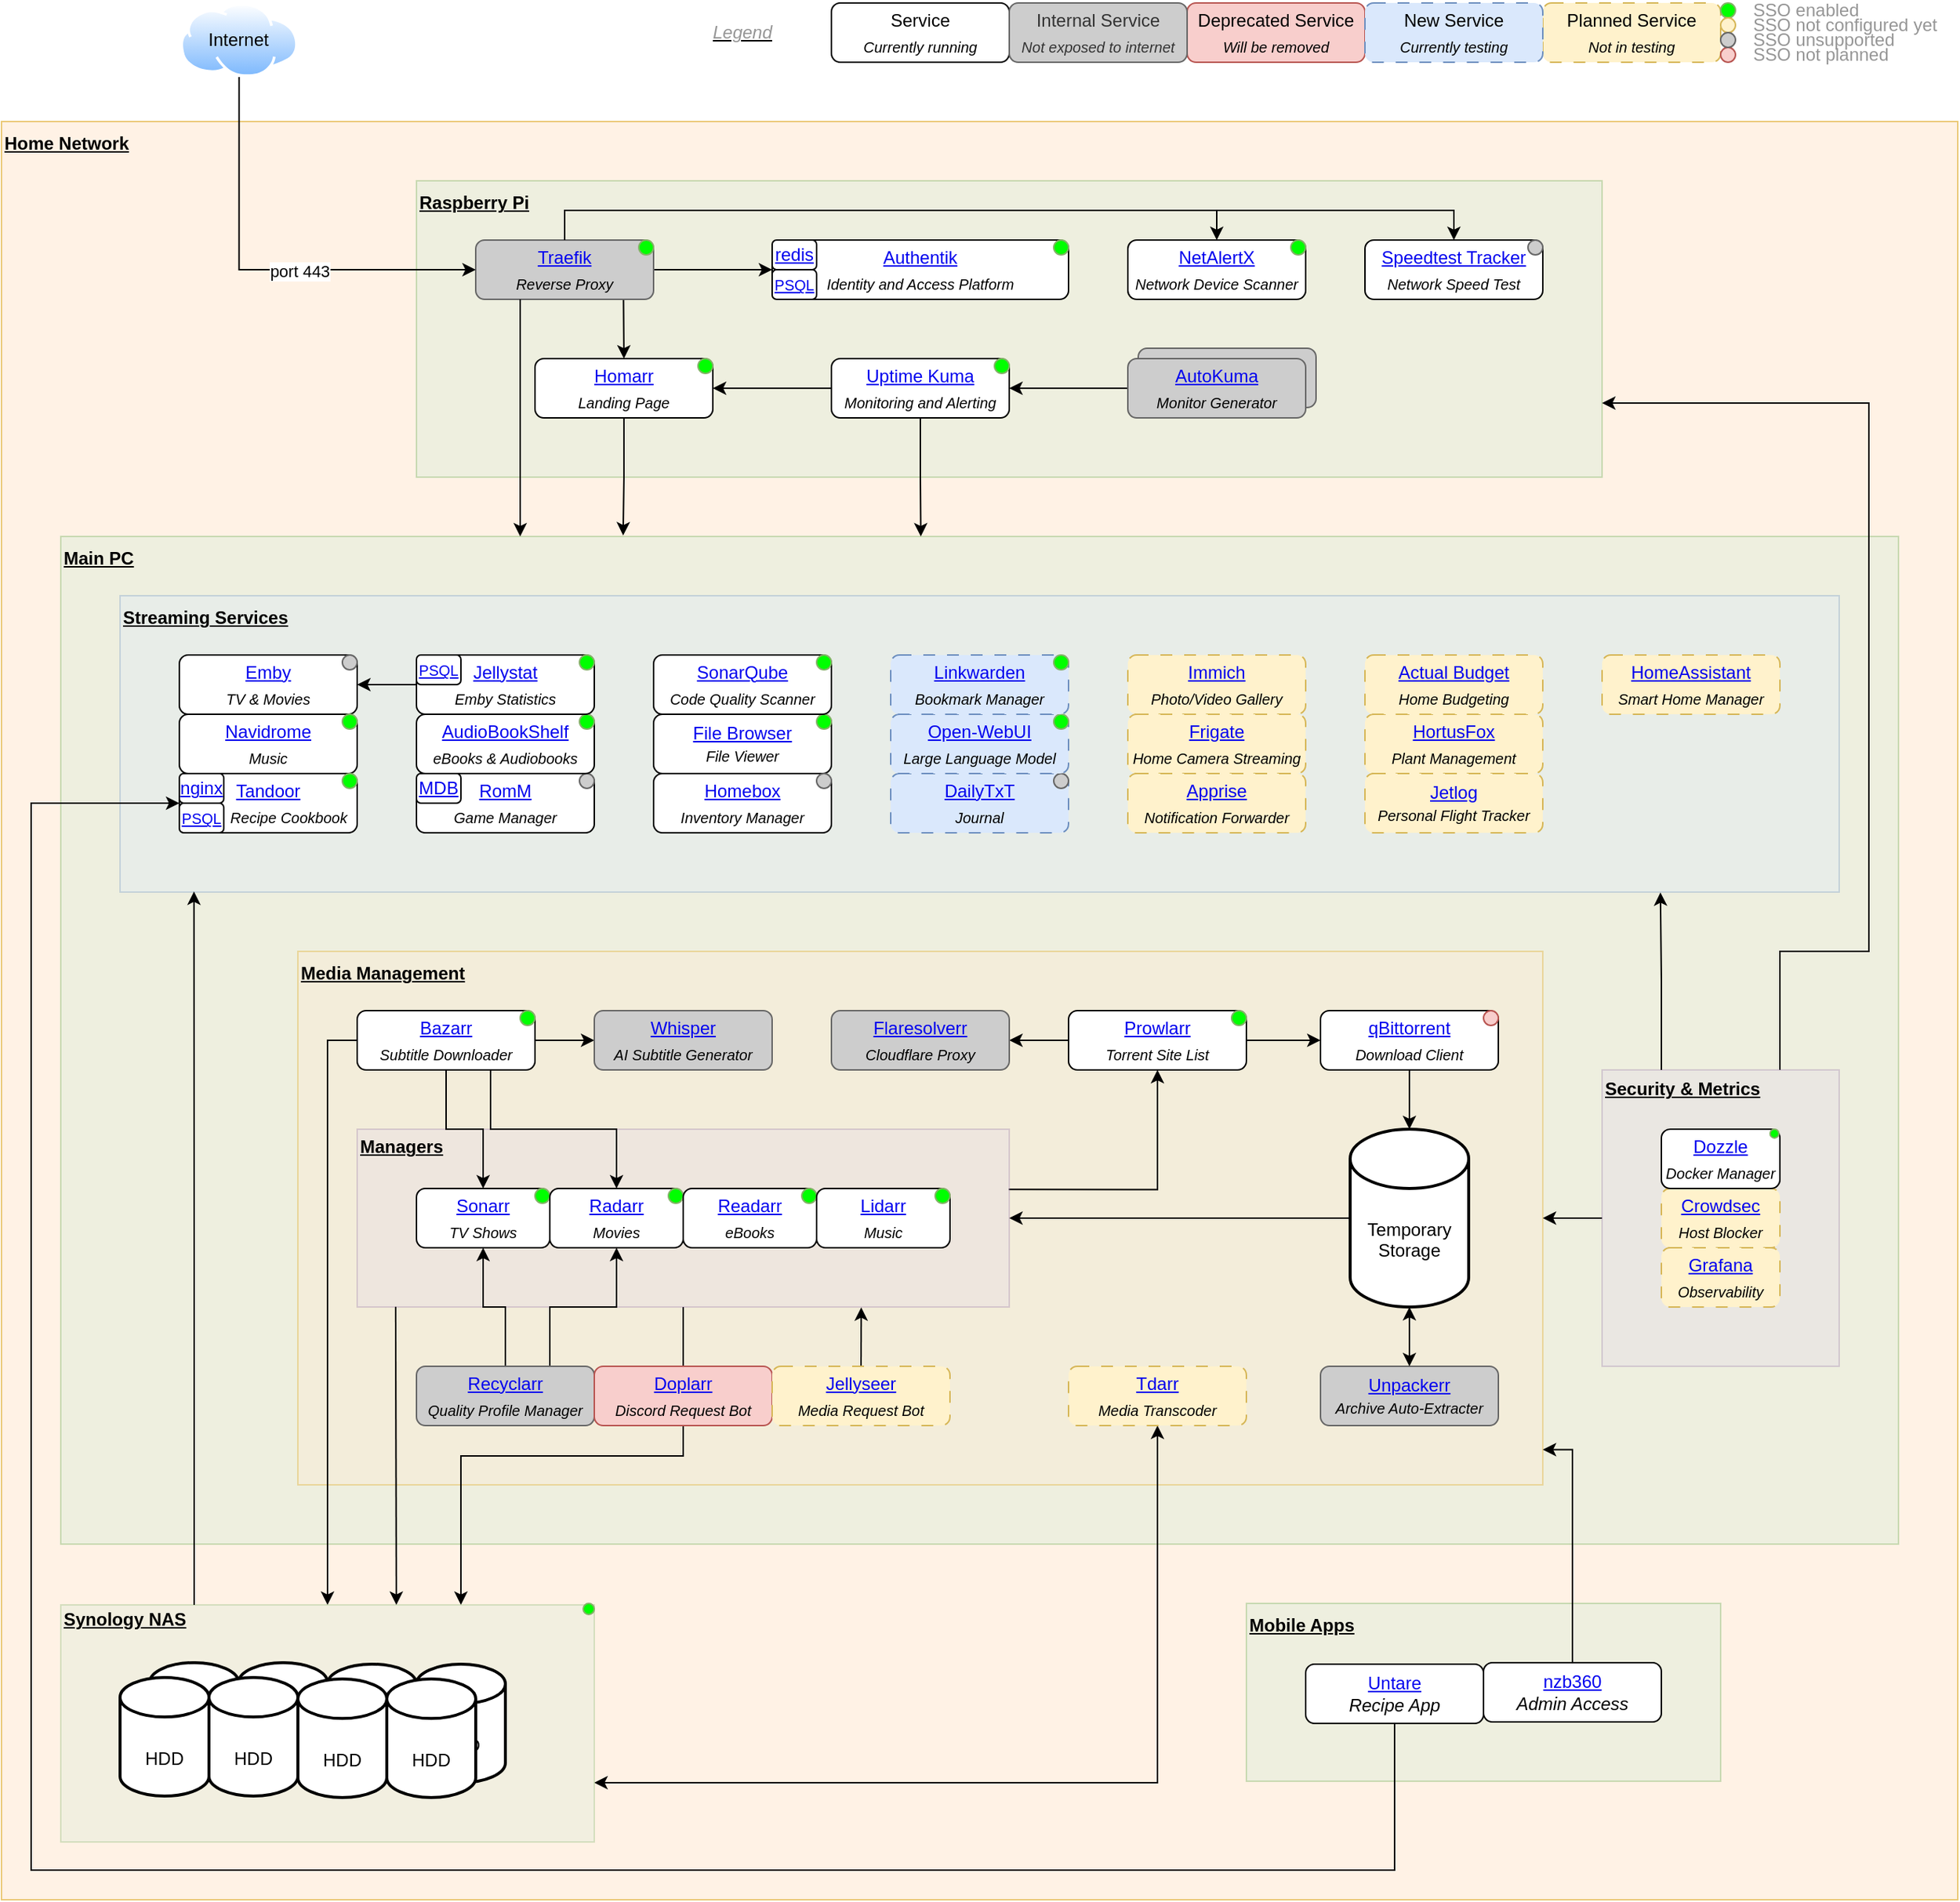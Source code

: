 <mxfile version="24.8.8">
  <diagram name="Page-1" id="pc7IyndSCSYQQamvQ25E">
    <mxGraphModel dx="2049" dy="1066" grid="1" gridSize="10" guides="1" tooltips="1" connect="1" arrows="1" fold="1" page="1" pageScale="1" pageWidth="1169" pageHeight="827" math="0" shadow="0">
      <root>
        <mxCell id="0" />
        <mxCell id="1" parent="0" />
        <mxCell id="ByP5D_G1rsHgrG0Wdw6j-28" value="" style="rounded=0;whiteSpace=wrap;html=1;fillColor=#ffe6cc;strokeColor=#d79b00;opacity=50;" parent="1" vertex="1">
          <mxGeometry x="40" y="120" width="1320" height="1200" as="geometry" />
        </mxCell>
        <mxCell id="6X1RMtc413aK-zR1KFE_-30" value="" style="rounded=0;whiteSpace=wrap;html=1;fillColor=#d5e8d4;strokeColor=#82b366;opacity=40;" parent="1" vertex="1">
          <mxGeometry x="80" y="400" width="1240" height="680" as="geometry" />
        </mxCell>
        <mxCell id="nFLrENYFJLQG_o7xyKyQ-1" value="" style="rounded=0;whiteSpace=wrap;html=1;fillColor=#dae8fc;strokeColor=#6c8ebf;fillStyle=auto;gradientColor=none;opacity=30;glass=0;" parent="1" vertex="1">
          <mxGeometry x="120" y="440" width="1160" height="200" as="geometry" />
        </mxCell>
        <mxCell id="6X1RMtc413aK-zR1KFE_-32" value="" style="rounded=0;whiteSpace=wrap;html=1;fillColor=#ffe6cc;strokeColor=#d79b00;opacity=30;" parent="1" vertex="1">
          <mxGeometry x="240" y="680" width="840" height="360" as="geometry" />
        </mxCell>
        <mxCell id="dgM-4BmzPYSXpo5_9bCQ-5" value="" style="rounded=0;whiteSpace=wrap;html=1;opacity=40;fillColor=#d5e8d4;strokeColor=#82b366;" parent="1" vertex="1">
          <mxGeometry x="880" y="1120" width="320" height="120" as="geometry" />
        </mxCell>
        <mxCell id="ByP5D_G1rsHgrG0Wdw6j-15" value="" style="rounded=0;whiteSpace=wrap;html=1;opacity=40;fillColor=#d5e8d4;strokeColor=#82b366;" parent="1" vertex="1">
          <mxGeometry x="320" y="160" width="800" height="200" as="geometry" />
        </mxCell>
        <mxCell id="Tl25KXTgNwVIgyIWhWGG-37" style="edgeStyle=orthogonalEdgeStyle;rounded=0;orthogonalLoop=1;jettySize=auto;html=1;exitX=0.999;exitY=0.339;exitDx=0;exitDy=0;entryX=0.5;entryY=1;entryDx=0;entryDy=0;exitPerimeter=0;" parent="1" source="oyaQrTRKLkGkAWCvTF3D-5" target="nFLrENYFJLQG_o7xyKyQ-12" edge="1">
          <mxGeometry relative="1" as="geometry">
            <Array as="points">
              <mxPoint x="820" y="841" />
            </Array>
          </mxGeometry>
        </mxCell>
        <mxCell id="Q6Jxrl3DY5_jXdF7SZNn-3" style="edgeStyle=orthogonalEdgeStyle;rounded=0;orthogonalLoop=1;jettySize=auto;html=1;entryX=0.75;entryY=0;entryDx=0;entryDy=0;" parent="1" source="oyaQrTRKLkGkAWCvTF3D-5" target="oyaQrTRKLkGkAWCvTF3D-21" edge="1">
          <mxGeometry relative="1" as="geometry" />
        </mxCell>
        <mxCell id="oyaQrTRKLkGkAWCvTF3D-5" value="" style="rounded=0;whiteSpace=wrap;html=1;fillColor=#e1d5e7;strokeColor=#9673a6;opacity=30;" parent="1" vertex="1">
          <mxGeometry x="280" y="800" width="440" height="120" as="geometry" />
        </mxCell>
        <mxCell id="nFLrENYFJLQG_o7xyKyQ-4" value="&lt;u&gt;&lt;b&gt;Streaming Services&lt;/b&gt;&lt;/u&gt;" style="text;html=1;strokeColor=none;fillColor=none;align=left;verticalAlign=middle;whiteSpace=wrap;rounded=0;" parent="1" vertex="1">
          <mxGeometry x="120" y="440" width="120" height="30" as="geometry" />
        </mxCell>
        <mxCell id="Tl25KXTgNwVIgyIWhWGG-32" style="edgeStyle=orthogonalEdgeStyle;rounded=0;orthogonalLoop=1;jettySize=auto;html=1;exitX=1;exitY=0.5;exitDx=0;exitDy=0;entryX=0;entryY=0.5;entryDx=0;entryDy=0;" parent="1" source="nFLrENYFJLQG_o7xyKyQ-11" target="nFLrENYFJLQG_o7xyKyQ-13" edge="1">
          <mxGeometry relative="1" as="geometry" />
        </mxCell>
        <mxCell id="Tl25KXTgNwVIgyIWhWGG-33" style="edgeStyle=orthogonalEdgeStyle;rounded=0;orthogonalLoop=1;jettySize=auto;html=1;exitX=0.75;exitY=1;exitDx=0;exitDy=0;" parent="1" source="nFLrENYFJLQG_o7xyKyQ-11" target="nFLrENYFJLQG_o7xyKyQ-8" edge="1">
          <mxGeometry relative="1" as="geometry" />
        </mxCell>
        <mxCell id="Tl25KXTgNwVIgyIWhWGG-34" style="edgeStyle=orthogonalEdgeStyle;rounded=0;orthogonalLoop=1;jettySize=auto;html=1;exitX=0.5;exitY=1;exitDx=0;exitDy=0;entryX=0.5;entryY=0;entryDx=0;entryDy=0;" parent="1" source="nFLrENYFJLQG_o7xyKyQ-11" target="nFLrENYFJLQG_o7xyKyQ-7" edge="1">
          <mxGeometry relative="1" as="geometry" />
        </mxCell>
        <mxCell id="oyaQrTRKLkGkAWCvTF3D-35" style="edgeStyle=orthogonalEdgeStyle;rounded=0;orthogonalLoop=1;jettySize=auto;html=1;exitX=0;exitY=0.5;exitDx=0;exitDy=0;entryX=1;entryY=0.5;entryDx=0;entryDy=0;" parent="1" source="nFLrENYFJLQG_o7xyKyQ-12" target="oyaQrTRKLkGkAWCvTF3D-34" edge="1">
          <mxGeometry relative="1" as="geometry" />
        </mxCell>
        <mxCell id="nFLrENYFJLQG_o7xyKyQ-13" value="&lt;a href=&quot;https://github.com/ahmetoner/whisper-asr-webservice&quot;&gt;Whisper&lt;/a&gt;&lt;br&gt;&lt;i&gt;&lt;sub&gt;AI Subtitle Generator&lt;/sub&gt;&lt;/i&gt;" style="rounded=1;whiteSpace=wrap;html=1;fillColor=#cdcdcd;strokeColor=#666666;" parent="1" vertex="1">
          <mxGeometry x="440" y="720" width="120" height="40" as="geometry" />
        </mxCell>
        <mxCell id="6X1RMtc413aK-zR1KFE_-15" value="" style="endArrow=classic;html=1;rounded=0;exitX=1;exitY=0.5;exitDx=0;exitDy=0;entryX=0;entryY=0.5;entryDx=0;entryDy=0;" parent="1" source="nFLrENYFJLQG_o7xyKyQ-12" target="nFLrENYFJLQG_o7xyKyQ-14" edge="1">
          <mxGeometry width="50" height="50" relative="1" as="geometry">
            <mxPoint x="615" y="870" as="sourcePoint" />
            <mxPoint x="605" y="740" as="targetPoint" />
          </mxGeometry>
        </mxCell>
        <mxCell id="6X1RMtc413aK-zR1KFE_-31" value="Main PC" style="text;html=1;strokeColor=none;fillColor=none;align=left;verticalAlign=middle;whiteSpace=wrap;rounded=0;fontStyle=5" parent="1" vertex="1">
          <mxGeometry x="80" y="400" width="60" height="30" as="geometry" />
        </mxCell>
        <mxCell id="6X1RMtc413aK-zR1KFE_-33" value="Media Management" style="text;html=1;strokeColor=none;fillColor=none;align=left;verticalAlign=middle;whiteSpace=wrap;rounded=0;fontStyle=5" parent="1" vertex="1">
          <mxGeometry x="240" y="680" width="130" height="30" as="geometry" />
        </mxCell>
        <mxCell id="oyaQrTRKLkGkAWCvTF3D-2" value="" style="endArrow=classic;html=1;rounded=0;exitX=0.5;exitY=1;exitDx=0;exitDy=0;entryX=0.5;entryY=0;entryDx=0;entryDy=0;entryPerimeter=0;" parent="1" source="nFLrENYFJLQG_o7xyKyQ-14" target="yPYZG5OUBgQut-3pFmvg-13" edge="1">
          <mxGeometry width="50" height="50" relative="1" as="geometry">
            <mxPoint x="665" y="1090" as="sourcePoint" />
            <mxPoint x="802.5" y="800" as="targetPoint" />
          </mxGeometry>
        </mxCell>
        <mxCell id="oyaQrTRKLkGkAWCvTF3D-34" value="&lt;a href=&quot;https://github.com/aeonlucid/flaresolverr&quot;&gt;Flaresolverr&lt;/a&gt;&lt;br&gt;&lt;i&gt;&lt;sub&gt;Cloudflare Proxy&lt;/sub&gt;&lt;/i&gt;" style="rounded=1;whiteSpace=wrap;html=1;fillColor=#cdcdcd;strokeColor=#666666;" parent="1" vertex="1">
          <mxGeometry x="600" y="720" width="120" height="40" as="geometry" />
        </mxCell>
        <mxCell id="ByP5D_G1rsHgrG0Wdw6j-7" value="&lt;a href=&quot;https://github.com/home-assistant&quot;&gt;HomeAssistant&lt;/a&gt;&lt;br&gt;&lt;i&gt;&lt;sub&gt;Smart Home Manager&lt;/sub&gt;&lt;/i&gt;" style="rounded=1;whiteSpace=wrap;html=1;dashed=1;dashPattern=8 8;fillColor=#fff2cc;strokeColor=#d6b656;" parent="1" vertex="1">
          <mxGeometry x="1120" y="480" width="120" height="40" as="geometry" />
        </mxCell>
        <mxCell id="ByP5D_G1rsHgrG0Wdw6j-16" value="Raspberry Pi" style="text;html=1;strokeColor=none;fillColor=none;align=left;verticalAlign=middle;whiteSpace=wrap;rounded=0;fontStyle=5" parent="1" vertex="1">
          <mxGeometry x="320" y="160" width="90" height="30" as="geometry" />
        </mxCell>
        <mxCell id="m3TOI7ntmCoXaSSpGHYj-6" style="edgeStyle=orthogonalEdgeStyle;rounded=0;orthogonalLoop=1;jettySize=auto;html=1;exitX=1;exitY=0.5;exitDx=0;exitDy=0;entryX=0;entryY=0.5;entryDx=0;entryDy=0;" parent="1" source="ByP5D_G1rsHgrG0Wdw6j-18" target="E4U7jJgjo-yncmPXJe4U-10" edge="1">
          <mxGeometry relative="1" as="geometry" />
        </mxCell>
        <mxCell id="m3TOI7ntmCoXaSSpGHYj-15" style="edgeStyle=orthogonalEdgeStyle;rounded=0;orthogonalLoop=1;jettySize=auto;html=1;exitX=0.831;exitY=0.975;exitDx=0;exitDy=0;entryX=0.5;entryY=0;entryDx=0;entryDy=0;exitPerimeter=0;" parent="1" source="ByP5D_G1rsHgrG0Wdw6j-18" target="MZvt10MQMLPbu3KIxgem-8" edge="1">
          <mxGeometry relative="1" as="geometry">
            <Array as="points">
              <mxPoint x="460" y="240" />
            </Array>
          </mxGeometry>
        </mxCell>
        <mxCell id="ByP5D_G1rsHgrG0Wdw6j-29" value="&lt;b&gt;&lt;u&gt;Home Network&lt;/u&gt;&lt;/b&gt;" style="text;html=1;strokeColor=none;fillColor=none;align=left;verticalAlign=middle;whiteSpace=wrap;rounded=0;" parent="1" vertex="1">
          <mxGeometry x="40" y="120" width="90" height="30" as="geometry" />
        </mxCell>
        <mxCell id="ByP5D_G1rsHgrG0Wdw6j-34" value="&lt;a href=&quot;https://github.com/imagegenius/docker-immich&quot;&gt;Immich&lt;/a&gt;&lt;br&gt;&lt;sub&gt;&lt;i&gt;Photo/Video Gallery&lt;/i&gt;&lt;/sub&gt;" style="rounded=1;whiteSpace=wrap;html=1;dashed=1;dashPattern=8 8;fillColor=#fff2cc;strokeColor=#d6b656;" parent="1" vertex="1">
          <mxGeometry x="800" y="480" width="120" height="40" as="geometry" />
        </mxCell>
        <mxCell id="Tl25KXTgNwVIgyIWhWGG-35" style="edgeStyle=orthogonalEdgeStyle;rounded=0;orthogonalLoop=1;jettySize=auto;html=1;exitX=0.5;exitY=0;exitDx=0;exitDy=0;" parent="1" source="ByP5D_G1rsHgrG0Wdw6j-36" target="nFLrENYFJLQG_o7xyKyQ-7" edge="1">
          <mxGeometry relative="1" as="geometry" />
        </mxCell>
        <mxCell id="Tl25KXTgNwVIgyIWhWGG-36" style="edgeStyle=orthogonalEdgeStyle;rounded=0;orthogonalLoop=1;jettySize=auto;html=1;exitX=0.75;exitY=0;exitDx=0;exitDy=0;entryX=0.5;entryY=1;entryDx=0;entryDy=0;" parent="1" source="ByP5D_G1rsHgrG0Wdw6j-36" target="nFLrENYFJLQG_o7xyKyQ-8" edge="1">
          <mxGeometry relative="1" as="geometry" />
        </mxCell>
        <mxCell id="ByP5D_G1rsHgrG0Wdw6j-36" value="&lt;a href=&quot;https://github.com/recyclarr/recyclarr&quot;&gt;Recyclarr&lt;/a&gt;&lt;br&gt;&lt;i&gt;&lt;sub&gt;Quality Profile Manager&lt;/sub&gt;&lt;/i&gt;" style="rounded=1;whiteSpace=wrap;html=1;fillColor=#cdcdcd;strokeColor=#666666;" parent="1" vertex="1">
          <mxGeometry x="320" y="960" width="120" height="40" as="geometry" />
        </mxCell>
        <mxCell id="ByP5D_G1rsHgrG0Wdw6j-39" value="&lt;a href=&quot;https://github.com/Unpackerr/unpackerr&quot;&gt;Unpackerr&lt;/a&gt;&lt;br&gt;&lt;span style=&quot;font-size: 10px;&quot;&gt;&lt;i&gt;Archive Auto-Extracter&lt;/i&gt;&lt;/span&gt;" style="rounded=1;whiteSpace=wrap;html=1;fillColor=#cdcdcd;strokeColor=#666666;" parent="1" vertex="1">
          <mxGeometry x="930" y="960" width="120" height="40" as="geometry" />
        </mxCell>
        <mxCell id="beeUFlDvooX-L1BY4JcO-8" value="Service&lt;br&gt;&lt;i&gt;&lt;sub&gt;Currently running&lt;/sub&gt;&lt;/i&gt;" style="rounded=1;whiteSpace=wrap;html=1;" parent="1" vertex="1">
          <mxGeometry x="600" y="40" width="120" height="40" as="geometry" />
        </mxCell>
        <mxCell id="beeUFlDvooX-L1BY4JcO-9" value="Deprecated Service&lt;br&gt;&lt;i&gt;&lt;sub&gt;Will be removed&lt;br&gt;&lt;/sub&gt;&lt;/i&gt;" style="rounded=1;whiteSpace=wrap;html=1;fillColor=#f8cecc;strokeColor=#b85450;" parent="1" vertex="1">
          <mxGeometry x="840" y="40" width="120" height="40" as="geometry" />
        </mxCell>
        <mxCell id="beeUFlDvooX-L1BY4JcO-10" value="Planned Service&lt;br&gt;&lt;i&gt;&lt;sub&gt;Not in testing&lt;/sub&gt;&lt;/i&gt;" style="rounded=1;whiteSpace=wrap;html=1;dashed=1;dashPattern=8 8;fillColor=#fff2cc;strokeColor=#d6b656;" parent="1" vertex="1">
          <mxGeometry x="1080" y="40" width="120" height="40" as="geometry" />
        </mxCell>
        <mxCell id="beeUFlDvooX-L1BY4JcO-11" value="New Service&lt;br&gt;&lt;sub&gt;&lt;i&gt;Currently testing&lt;/i&gt;&lt;/sub&gt;" style="rounded=1;whiteSpace=wrap;html=1;dashed=1;dashPattern=8 8;fillColor=#dae8fc;strokeColor=#6c8ebf;" parent="1" vertex="1">
          <mxGeometry x="960" y="40" width="120" height="40" as="geometry" />
        </mxCell>
        <mxCell id="FYdWkUBb8k9048htAl1_-2" style="edgeStyle=orthogonalEdgeStyle;rounded=0;orthogonalLoop=1;jettySize=auto;html=1;entryX=1;entryY=0.5;entryDx=0;entryDy=0;" parent="1" source="Tl25KXTgNwVIgyIWhWGG-1" target="MZvt10MQMLPbu3KIxgem-8" edge="1">
          <mxGeometry relative="1" as="geometry" />
        </mxCell>
        <mxCell id="Tl25KXTgNwVIgyIWhWGG-8" value="&lt;a href=&quot;https://github.com/ZoneMinder&quot;&gt;Frigate&lt;/a&gt;&lt;br&gt;&lt;i&gt;&lt;sub&gt;Home Camera Streaming&lt;/sub&gt;&lt;/i&gt;" style="rounded=1;whiteSpace=wrap;html=1;dashed=1;dashPattern=8 8;fillColor=#fff2cc;strokeColor=#d6b656;" parent="1" vertex="1">
          <mxGeometry x="800" y="520" width="120" height="40" as="geometry" />
        </mxCell>
        <mxCell id="Tl25KXTgNwVIgyIWhWGG-10" value="&lt;a href=&quot;https://github.com/kiranshila/Doplarr&quot;&gt;Doplarr&lt;/a&gt;&lt;br&gt;&lt;i&gt;&lt;sub&gt;Discord Request Bot&lt;br&gt;&lt;/sub&gt;&lt;/i&gt;" style="rounded=1;whiteSpace=wrap;html=1;fillColor=#f8cecc;strokeColor=#b85450;" parent="1" vertex="1">
          <mxGeometry x="440" y="960" width="120" height="40" as="geometry" />
        </mxCell>
        <mxCell id="oyaQrTRKLkGkAWCvTF3D-7" value="Managers" style="text;html=1;strokeColor=none;fillColor=none;align=left;verticalAlign=middle;whiteSpace=wrap;rounded=0;fontStyle=5" parent="1" vertex="1">
          <mxGeometry x="280" y="797" width="60" height="30" as="geometry" />
        </mxCell>
        <mxCell id="Tl25KXTgNwVIgyIWhWGG-42" style="edgeStyle=orthogonalEdgeStyle;rounded=0;orthogonalLoop=1;jettySize=auto;html=1;exitX=0.5;exitY=0;exitDx=0;exitDy=0;entryX=0.773;entryY=1.002;entryDx=0;entryDy=0;entryPerimeter=0;" parent="1" source="beeUFlDvooX-L1BY4JcO-1" target="oyaQrTRKLkGkAWCvTF3D-5" edge="1">
          <mxGeometry relative="1" as="geometry" />
        </mxCell>
        <mxCell id="dgM-4BmzPYSXpo5_9bCQ-6" value="&lt;u&gt;&lt;b&gt;Mobile Apps&lt;/b&gt;&lt;/u&gt;" style="text;html=1;strokeColor=none;fillColor=none;align=left;verticalAlign=middle;whiteSpace=wrap;rounded=0;" parent="1" vertex="1">
          <mxGeometry x="880" y="1120" width="120" height="30" as="geometry" />
        </mxCell>
        <mxCell id="dgM-4BmzPYSXpo5_9bCQ-12" value="&lt;a href=&quot;https://github.com/danielbrendel/hortusfox-web&quot;&gt;HortusFox&lt;/a&gt;&lt;br&gt;&lt;i&gt;&lt;sub&gt;Plant Management&lt;/sub&gt;&lt;/i&gt;" style="rounded=1;whiteSpace=wrap;html=1;dashed=1;dashPattern=8 8;fillColor=#fff2cc;strokeColor=#d6b656;" parent="1" vertex="1">
          <mxGeometry x="960" y="520" width="120" height="40" as="geometry" />
        </mxCell>
        <mxCell id="dgM-4BmzPYSXpo5_9bCQ-13" value="&lt;a href=&quot;https://github.com/actualbudget/actual&quot;&gt;Actual Budget&lt;/a&gt;&lt;br&gt;&lt;i&gt;&lt;sub&gt;Home Budgeting&lt;/sub&gt;&lt;/i&gt;" style="rounded=1;whiteSpace=wrap;html=1;dashed=1;dashPattern=8 8;fillColor=#fff2cc;strokeColor=#d6b656;" parent="1" vertex="1">
          <mxGeometry x="960" y="480" width="120" height="40" as="geometry" />
        </mxCell>
        <mxCell id="E4U7jJgjo-yncmPXJe4U-20" value="Internal Service&lt;br&gt;&lt;i&gt;&lt;sub&gt;Not exposed to internet&lt;/sub&gt;&lt;/i&gt;" style="rounded=1;whiteSpace=wrap;html=1;fillColor=#cdcdcd;strokeColor=#666666;fontColor=#333333;" parent="1" vertex="1">
          <mxGeometry x="720" y="40" width="120" height="40" as="geometry" />
        </mxCell>
        <mxCell id="yPYZG5OUBgQut-3pFmvg-14" style="edgeStyle=orthogonalEdgeStyle;rounded=0;orthogonalLoop=1;jettySize=auto;html=1;exitX=0;exitY=0.5;exitDx=0;exitDy=0;exitPerimeter=0;entryX=1;entryY=0.5;entryDx=0;entryDy=0;" parent="1" source="yPYZG5OUBgQut-3pFmvg-13" target="oyaQrTRKLkGkAWCvTF3D-5" edge="1">
          <mxGeometry relative="1" as="geometry" />
        </mxCell>
        <mxCell id="vYuPC3ZNPn9KQm_DdLxk-15" style="edgeStyle=orthogonalEdgeStyle;rounded=0;orthogonalLoop=1;jettySize=auto;html=1;exitX=0.5;exitY=1;exitDx=0;exitDy=0;exitPerimeter=0;entryX=0.5;entryY=0;entryDx=0;entryDy=0;startArrow=classic;startFill=1;" parent="1" source="yPYZG5OUBgQut-3pFmvg-13" target="ByP5D_G1rsHgrG0Wdw6j-39" edge="1">
          <mxGeometry relative="1" as="geometry" />
        </mxCell>
        <mxCell id="yPYZG5OUBgQut-3pFmvg-13" value="&lt;div&gt;&lt;br&gt;&lt;/div&gt;&lt;div&gt;&lt;br&gt;&lt;/div&gt;Temporary&lt;div&gt;Storage&lt;/div&gt;" style="strokeWidth=2;html=1;shape=mxgraph.flowchart.database;whiteSpace=wrap;" parent="1" vertex="1">
          <mxGeometry x="950" y="800" width="80" height="120" as="geometry" />
        </mxCell>
        <mxCell id="NsMB9uYr-3L7iLRaVMri-1" value="" style="ellipse;whiteSpace=wrap;html=1;aspect=fixed;fillColor=#00ff00;strokeColor=#82b366;" parent="1" vertex="1">
          <mxGeometry x="1200" y="40" width="10" height="10" as="geometry" />
        </mxCell>
        <mxCell id="NsMB9uYr-3L7iLRaVMri-2" value="" style="ellipse;whiteSpace=wrap;html=1;aspect=fixed;fillColor=#fff2cc;strokeColor=#d6b656;" parent="1" vertex="1">
          <mxGeometry x="1200" y="50" width="10" height="10" as="geometry" />
        </mxCell>
        <mxCell id="NsMB9uYr-3L7iLRaVMri-3" value="" style="ellipse;whiteSpace=wrap;html=1;aspect=fixed;fillColor=#f8cecc;strokeColor=#b85450;" parent="1" vertex="1">
          <mxGeometry x="1200" y="70" width="10" height="10" as="geometry" />
        </mxCell>
        <mxCell id="NsMB9uYr-3L7iLRaVMri-4" value="" style="ellipse;whiteSpace=wrap;html=1;aspect=fixed;fillColor=#cdcdcd;strokeColor=#666666;fontColor=#333333;" parent="1" vertex="1">
          <mxGeometry x="1200" y="60" width="10" height="10" as="geometry" />
        </mxCell>
        <mxCell id="NsMB9uYr-3L7iLRaVMri-5" value="&lt;font color=&quot;#969696&quot;&gt;SSO enabled&lt;/font&gt;" style="text;html=1;align=left;verticalAlign=middle;whiteSpace=wrap;rounded=0;" parent="1" vertex="1">
          <mxGeometry x="1220" y="40" width="140" height="10" as="geometry" />
        </mxCell>
        <mxCell id="NsMB9uYr-3L7iLRaVMri-6" value="&lt;font color=&quot;#969696&quot;&gt;SSO not configured yet&lt;/font&gt;" style="text;html=1;align=left;verticalAlign=middle;whiteSpace=wrap;rounded=0;" parent="1" vertex="1">
          <mxGeometry x="1220" y="50" width="140" height="10" as="geometry" />
        </mxCell>
        <mxCell id="NsMB9uYr-3L7iLRaVMri-7" value="&lt;font color=&quot;#969696&quot;&gt;SSO unsupported&lt;/font&gt;" style="text;html=1;align=left;verticalAlign=middle;whiteSpace=wrap;rounded=0;" parent="1" vertex="1">
          <mxGeometry x="1220" y="60" width="140" height="10" as="geometry" />
        </mxCell>
        <mxCell id="NsMB9uYr-3L7iLRaVMri-8" value="&lt;font color=&quot;#969696&quot;&gt;SSO not planned&lt;/font&gt;" style="text;html=1;align=left;verticalAlign=middle;whiteSpace=wrap;rounded=0;" parent="1" vertex="1">
          <mxGeometry x="1220" y="70" width="140" height="10" as="geometry" />
        </mxCell>
        <mxCell id="NsMB9uYr-3L7iLRaVMri-9" value="&lt;i&gt;&lt;u&gt;&lt;font color=&quot;#969696&quot;&gt;Legend&lt;/font&gt;&lt;/u&gt;&lt;/i&gt;" style="text;html=1;align=center;verticalAlign=middle;whiteSpace=wrap;rounded=0;" parent="1" vertex="1">
          <mxGeometry x="510" y="55" width="60" height="10" as="geometry" />
        </mxCell>
        <mxCell id="m3TOI7ntmCoXaSSpGHYj-11" style="edgeStyle=orthogonalEdgeStyle;rounded=0;orthogonalLoop=1;jettySize=auto;html=1;entryX=0.468;entryY=0;entryDx=0;entryDy=0;entryPerimeter=0;" parent="1" source="Tl25KXTgNwVIgyIWhWGG-1" target="6X1RMtc413aK-zR1KFE_-30" edge="1">
          <mxGeometry relative="1" as="geometry">
            <Array as="points" />
            <mxPoint x="660" y="400" as="targetPoint" />
          </mxGeometry>
        </mxCell>
        <mxCell id="n2UcIOqW1sy_Vd4esa-b-6" value="&lt;a href=&quot;https://github.com/caronc/apprise&quot;&gt;Apprise&lt;/a&gt;&lt;br&gt;&lt;sub&gt;&lt;i&gt;Notification Forwarder&lt;/i&gt;&lt;/sub&gt;" style="rounded=1;whiteSpace=wrap;html=1;dashed=1;dashPattern=8 8;fillColor=#fff2cc;strokeColor=#d6b656;" parent="1" vertex="1">
          <mxGeometry x="800" y="560" width="120" height="40" as="geometry" />
        </mxCell>
        <mxCell id="ROIVXRoGKlTalxw2WbaJ-3" style="edgeStyle=orthogonalEdgeStyle;rounded=0;orthogonalLoop=1;jettySize=auto;html=1;exitX=0;exitY=0.5;exitDx=0;exitDy=0;entryX=1;entryY=0.5;entryDx=0;entryDy=0;" parent="1" source="ROIVXRoGKlTalxw2WbaJ-1" target="Tl25KXTgNwVIgyIWhWGG-1" edge="1">
          <mxGeometry relative="1" as="geometry" />
        </mxCell>
        <mxCell id="ROIVXRoGKlTalxw2WbaJ-6" style="edgeStyle=orthogonalEdgeStyle;rounded=0;orthogonalLoop=1;jettySize=auto;html=1;exitX=0;exitY=0.5;exitDx=0;exitDy=0;entryX=1;entryY=0.5;entryDx=0;entryDy=0;" parent="1" source="ROIVXRoGKlTalxw2WbaJ-5" target="0rjydeuM3OXjqDoLz8A_-4" edge="1">
          <mxGeometry relative="1" as="geometry" />
        </mxCell>
        <mxCell id="ROIVXRoGKlTalxw2WbaJ-13" style="edgeStyle=orthogonalEdgeStyle;rounded=0;orthogonalLoop=1;jettySize=auto;html=1;entryX=0.5;entryY=0;entryDx=0;entryDy=0;" parent="1" source="nFLrENYFJLQG_o7xyKyQ-11" target="oyaQrTRKLkGkAWCvTF3D-21" edge="1">
          <mxGeometry relative="1" as="geometry">
            <Array as="points">
              <mxPoint x="260" y="740" />
            </Array>
          </mxGeometry>
        </mxCell>
        <mxCell id="ROIVXRoGKlTalxw2WbaJ-15" style="edgeStyle=orthogonalEdgeStyle;rounded=0;orthogonalLoop=1;jettySize=auto;html=1;entryX=1;entryY=0.75;entryDx=0;entryDy=0;endArrow=classic;endFill=1;startArrow=classic;startFill=1;exitX=0.5;exitY=1;exitDx=0;exitDy=0;" parent="1" source="ROIVXRoGKlTalxw2WbaJ-14" target="oyaQrTRKLkGkAWCvTF3D-21" edge="1">
          <mxGeometry relative="1" as="geometry" />
        </mxCell>
        <mxCell id="ROIVXRoGKlTalxw2WbaJ-14" value="&lt;a href=&quot;https://github.com/HaveAGitGat/Tdarr&quot;&gt;Tdarr&lt;/a&gt;&lt;br&gt;&lt;i&gt;&lt;sub&gt;Media Transcoder&lt;/sub&gt;&lt;/i&gt;" style="rounded=1;whiteSpace=wrap;html=1;dashed=1;dashPattern=8 8;fillColor=#fff2cc;strokeColor=#d6b656;fillStyle=solid;" parent="1" vertex="1">
          <mxGeometry x="760" y="960" width="120" height="40" as="geometry" />
        </mxCell>
        <mxCell id="ROIVXRoGKlTalxw2WbaJ-18" value="" style="group" parent="1" vertex="1" connectable="0">
          <mxGeometry x="360" y="200" width="120" height="40" as="geometry" />
        </mxCell>
        <mxCell id="ByP5D_G1rsHgrG0Wdw6j-18" value="&lt;a href=&quot;https://github.com/traefik/traefik&quot;&gt;Traefik&lt;/a&gt;&lt;br&gt;&lt;i&gt;&lt;sub&gt;Reverse Proxy&lt;/sub&gt;&lt;/i&gt;" style="rounded=1;whiteSpace=wrap;html=1;fillColor=#cdcdcd;strokeColor=#666666;" parent="ROIVXRoGKlTalxw2WbaJ-18" vertex="1">
          <mxGeometry width="120" height="40" as="geometry" />
        </mxCell>
        <mxCell id="m5CkstzO8_yG1yKLl-sh-1" value="" style="ellipse;whiteSpace=wrap;html=1;aspect=fixed;fillColor=#00ff00;strokeColor=#82b366;" parent="ROIVXRoGKlTalxw2WbaJ-18" vertex="1">
          <mxGeometry x="110" width="10" height="10" as="geometry" />
        </mxCell>
        <mxCell id="ROIVXRoGKlTalxw2WbaJ-19" value="" style="group" parent="1" vertex="1" connectable="0">
          <mxGeometry x="560" y="200" width="200" height="40" as="geometry" />
        </mxCell>
        <mxCell id="r-umOOk1T-VE_y2GGeU2-6" value="" style="group" parent="ROIVXRoGKlTalxw2WbaJ-19" vertex="1" connectable="0">
          <mxGeometry width="200" height="40" as="geometry" />
        </mxCell>
        <mxCell id="E4U7jJgjo-yncmPXJe4U-10" value="&lt;a href=&quot;https://github.com/goauthentik/authentik&quot;&gt;Authentik&lt;/a&gt;&lt;br&gt;&lt;i&gt;&lt;sub&gt;Identity and Access Platform&lt;/sub&gt;&lt;/i&gt;" style="rounded=1;whiteSpace=wrap;html=1;" parent="r-umOOk1T-VE_y2GGeU2-6" vertex="1">
          <mxGeometry width="200" height="40" as="geometry" />
        </mxCell>
        <mxCell id="yPYZG5OUBgQut-3pFmvg-15" value="&lt;a href=&quot;https://github.com/redis/redis&quot;&gt;redis&lt;/a&gt;" style="rounded=1;whiteSpace=wrap;html=1;" parent="r-umOOk1T-VE_y2GGeU2-6" vertex="1">
          <mxGeometry width="30" height="20" as="geometry" />
        </mxCell>
        <mxCell id="yPYZG5OUBgQut-3pFmvg-16" value="&lt;font style=&quot;font-size: 10px;&quot;&gt;&lt;a href=&quot;https://github.com/postgres/postgres&quot;&gt;PSQL&lt;/a&gt;&lt;/font&gt;" style="rounded=1;whiteSpace=wrap;html=1;" parent="r-umOOk1T-VE_y2GGeU2-6" vertex="1">
          <mxGeometry y="20" width="30" height="20" as="geometry" />
        </mxCell>
        <mxCell id="pwle_bDWcqyoQ-6LPp2l-1" value="" style="ellipse;whiteSpace=wrap;html=1;aspect=fixed;fillColor=#00ff00;strokeColor=#82b366;" parent="r-umOOk1T-VE_y2GGeU2-6" vertex="1">
          <mxGeometry x="190" width="10" height="10" as="geometry" />
        </mxCell>
        <mxCell id="ROIVXRoGKlTalxw2WbaJ-20" value="" style="group" parent="1" vertex="1" connectable="0">
          <mxGeometry x="600" y="280" width="120" height="40" as="geometry" />
        </mxCell>
        <mxCell id="Tl25KXTgNwVIgyIWhWGG-1" value="&lt;a href=&quot;https://github.com/louislam/uptime-kuma&quot;&gt;Uptime Kuma&lt;/a&gt;&lt;br&gt;&lt;i&gt;&lt;sub&gt;Monitoring and Alerting&lt;/sub&gt;&lt;/i&gt;" style="rounded=1;whiteSpace=wrap;html=1;" parent="ROIVXRoGKlTalxw2WbaJ-20" vertex="1">
          <mxGeometry width="120" height="40" as="geometry" />
        </mxCell>
        <mxCell id="gErYVcJsU2c04pcpEg-A-18" value="" style="ellipse;whiteSpace=wrap;html=1;aspect=fixed;fillColor=#00ff00;strokeColor=#82b366;" parent="ROIVXRoGKlTalxw2WbaJ-20" vertex="1">
          <mxGeometry x="110" width="10" height="10" as="geometry" />
        </mxCell>
        <mxCell id="ROIVXRoGKlTalxw2WbaJ-21" value="" style="group;strokeColor=none;" parent="1" vertex="1" connectable="0">
          <mxGeometry x="400" y="280" width="120" height="40" as="geometry" />
        </mxCell>
        <mxCell id="r-umOOk1T-VE_y2GGeU2-5" value="" style="group" parent="ROIVXRoGKlTalxw2WbaJ-21" vertex="1" connectable="0">
          <mxGeometry width="120" height="40" as="geometry" />
        </mxCell>
        <mxCell id="MZvt10MQMLPbu3KIxgem-8" value="&lt;a href=&quot;https://github.com/ajnart/homarr&quot;&gt;Homarr&lt;/a&gt;&lt;br&gt;&lt;i&gt;&lt;sub&gt;Landing Page&lt;/sub&gt;&lt;/i&gt;" style="rounded=1;whiteSpace=wrap;html=1;" parent="r-umOOk1T-VE_y2GGeU2-5" vertex="1">
          <mxGeometry width="120" height="40" as="geometry" />
        </mxCell>
        <mxCell id="r-umOOk1T-VE_y2GGeU2-1" value="" style="ellipse;whiteSpace=wrap;html=1;aspect=fixed;fillColor=#00ff00;strokeColor=#82b366;" parent="r-umOOk1T-VE_y2GGeU2-5" vertex="1">
          <mxGeometry x="110" width="10" height="10" as="geometry" />
        </mxCell>
        <mxCell id="ROIVXRoGKlTalxw2WbaJ-22" value="" style="group" parent="1" vertex="1" connectable="0">
          <mxGeometry x="800" y="200" width="125" height="80" as="geometry" />
        </mxCell>
        <mxCell id="FYdWkUBb8k9048htAl1_-3" value="&lt;a href=&quot;https://github.com/jokob-sk/NetAlertX&quot;&gt;NetAlertX&lt;/a&gt;&lt;div&gt;&lt;i&gt;&lt;sub&gt;Network Device Scanner&lt;/sub&gt;&lt;/i&gt;&lt;br&gt;&lt;/div&gt;" style="rounded=1;whiteSpace=wrap;html=1;" parent="ROIVXRoGKlTalxw2WbaJ-22" vertex="1">
          <mxGeometry width="120" height="40" as="geometry" />
        </mxCell>
        <mxCell id="FYdWkUBb8k9048htAl1_-5" value="" style="ellipse;whiteSpace=wrap;html=1;aspect=fixed;fillColor=#00ff00;strokeColor=#82b366;" parent="ROIVXRoGKlTalxw2WbaJ-22" vertex="1">
          <mxGeometry x="110" width="10" height="10" as="geometry" />
        </mxCell>
        <mxCell id="ROIVXRoGKlTalxw2WbaJ-23" value="" style="group" parent="1" vertex="1" connectable="0">
          <mxGeometry x="160" y="480" width="120" height="40" as="geometry" />
        </mxCell>
        <mxCell id="0rjydeuM3OXjqDoLz8A_-4" value="&lt;a href=&quot;https://emby.media/&quot;&gt;Emby&lt;/a&gt;&lt;br&gt;&lt;i&gt;&lt;sub&gt;TV &amp;amp; Movies&lt;/sub&gt;&lt;/i&gt;" style="rounded=1;whiteSpace=wrap;html=1;" parent="ROIVXRoGKlTalxw2WbaJ-23" vertex="1">
          <mxGeometry width="120" height="40" as="geometry" />
        </mxCell>
        <mxCell id="gErYVcJsU2c04pcpEg-A-7" value="" style="ellipse;whiteSpace=wrap;html=1;aspect=fixed;fillColor=#cdcdcd;strokeColor=#666666;fontColor=#333333;" parent="ROIVXRoGKlTalxw2WbaJ-23" vertex="1">
          <mxGeometry x="110" width="10" height="10" as="geometry" />
        </mxCell>
        <mxCell id="ROIVXRoGKlTalxw2WbaJ-24" value="" style="group" parent="1" vertex="1" connectable="0">
          <mxGeometry x="160" y="520" width="120" height="40" as="geometry" />
        </mxCell>
        <mxCell id="0rjydeuM3OXjqDoLz8A_-2" value="&lt;a href=&quot;https://github.com/navidrome/navidrome&quot;&gt;Navidrome&lt;/a&gt;&lt;br&gt;&lt;sub&gt;&lt;i&gt;Music&lt;/i&gt;&lt;/sub&gt;" style="rounded=1;whiteSpace=wrap;html=1;" parent="ROIVXRoGKlTalxw2WbaJ-24" vertex="1">
          <mxGeometry width="120" height="40" as="geometry" />
        </mxCell>
        <mxCell id="8BR5hsAV9z4kNd5JWIXa-1" value="" style="ellipse;whiteSpace=wrap;html=1;aspect=fixed;fillColor=#00ff00;strokeColor=#82b366;" parent="ROIVXRoGKlTalxw2WbaJ-24" vertex="1">
          <mxGeometry x="110" width="10" height="10" as="geometry" />
        </mxCell>
        <mxCell id="ROIVXRoGKlTalxw2WbaJ-25" value="" style="group" parent="1" vertex="1" connectable="0">
          <mxGeometry x="160" y="560" width="120" height="40" as="geometry" />
        </mxCell>
        <mxCell id="oyaQrTRKLkGkAWCvTF3D-13" value="&lt;a href=&quot;https://github.com/TandoorRecipes/recipes&quot;&gt;Tandoor&lt;/a&gt;&lt;br&gt;&lt;i&gt;&lt;sub&gt;&amp;nbsp; &amp;nbsp; &amp;nbsp; &amp;nbsp; &amp;nbsp; Recipe Cookbook&lt;/sub&gt;&lt;/i&gt;" style="rounded=1;whiteSpace=wrap;html=1;" parent="ROIVXRoGKlTalxw2WbaJ-25" vertex="1">
          <mxGeometry width="120" height="40" as="geometry" />
        </mxCell>
        <mxCell id="ByP5D_G1rsHgrG0Wdw6j-17" value="&lt;a href=&quot;https://github.com/nginx/nginx&quot;&gt;nginx&lt;/a&gt;" style="rounded=1;whiteSpace=wrap;html=1;" parent="ROIVXRoGKlTalxw2WbaJ-25" vertex="1">
          <mxGeometry width="30" height="20" as="geometry" />
        </mxCell>
        <mxCell id="KxSA5gZsJCGf5EhIG4f--3" value="&lt;font style=&quot;font-size: 10px;&quot;&gt;&lt;a href=&quot;https://github.com/postgres/postgres&quot;&gt;PSQL&lt;/a&gt;&lt;/font&gt;" style="rounded=1;whiteSpace=wrap;html=1;" parent="ROIVXRoGKlTalxw2WbaJ-25" vertex="1">
          <mxGeometry y="20" width="30" height="20" as="geometry" />
        </mxCell>
        <mxCell id="CjAK9aj9z9eyRUDpmc_b-1" value="" style="ellipse;whiteSpace=wrap;html=1;aspect=fixed;fillColor=#00ff00;strokeColor=#82b366;" parent="ROIVXRoGKlTalxw2WbaJ-25" vertex="1">
          <mxGeometry x="110" width="10" height="10" as="geometry" />
        </mxCell>
        <mxCell id="ROIVXRoGKlTalxw2WbaJ-26" value="" style="group" parent="1" vertex="1" connectable="0">
          <mxGeometry x="320" y="560" width="120" height="40" as="geometry" />
        </mxCell>
        <mxCell id="0rjydeuM3OXjqDoLz8A_-5" value="&lt;a href=&quot;https://github.com/zurdi15/romm&quot;&gt;RomM&lt;/a&gt;&lt;br&gt;&lt;sub&gt;&lt;i&gt;Game Manager&lt;/i&gt;&lt;/sub&gt;" style="rounded=1;whiteSpace=wrap;html=1;" parent="ROIVXRoGKlTalxw2WbaJ-26" vertex="1">
          <mxGeometry width="120" height="40" as="geometry" />
        </mxCell>
        <mxCell id="Fif5-x-M6B1vJOmEHzV4-1" value="&lt;a href=&quot;https://github.com/MariaDB/mariadb-docker&quot;&gt;MDB&lt;/a&gt;" style="rounded=1;whiteSpace=wrap;html=1;" parent="ROIVXRoGKlTalxw2WbaJ-26" vertex="1">
          <mxGeometry width="30" height="20" as="geometry" />
        </mxCell>
        <mxCell id="gErYVcJsU2c04pcpEg-A-11" value="" style="ellipse;whiteSpace=wrap;html=1;aspect=fixed;fillColor=#cdcdcd;strokeColor=#666666;fontColor=#333333;" parent="ROIVXRoGKlTalxw2WbaJ-26" vertex="1">
          <mxGeometry x="110" width="10" height="10" as="geometry" />
        </mxCell>
        <mxCell id="ROIVXRoGKlTalxw2WbaJ-27" value="" style="group" parent="1" vertex="1" connectable="0">
          <mxGeometry x="320" y="520" width="120" height="40" as="geometry" />
        </mxCell>
        <mxCell id="0rjydeuM3OXjqDoLz8A_-3" value="&lt;a href=&quot;https://github.com/advplyr/audiobookshelf&quot;&gt;AudioBookShelf&lt;/a&gt;&lt;br&gt;&lt;sub&gt;&lt;i&gt;eBooks &amp;amp; Audiobooks&lt;/i&gt;&lt;/sub&gt;" style="rounded=1;whiteSpace=wrap;html=1;" parent="ROIVXRoGKlTalxw2WbaJ-27" vertex="1">
          <mxGeometry width="120" height="40" as="geometry" />
        </mxCell>
        <mxCell id="4o-ienFljTThCt2ZpEpt-1" value="" style="ellipse;whiteSpace=wrap;html=1;aspect=fixed;fillColor=#00ff00;strokeColor=#82b366;" vertex="1" parent="ROIVXRoGKlTalxw2WbaJ-27">
          <mxGeometry x="110" width="10" height="10" as="geometry" />
        </mxCell>
        <mxCell id="ROIVXRoGKlTalxw2WbaJ-28" value="" style="group" parent="1" vertex="1" connectable="0">
          <mxGeometry x="320" y="480" width="120" height="40" as="geometry" />
        </mxCell>
        <mxCell id="3lPgZFk10soX4WAU6rw9-2" value="" style="group" parent="ROIVXRoGKlTalxw2WbaJ-28" vertex="1" connectable="0">
          <mxGeometry width="120" height="40" as="geometry" />
        </mxCell>
        <mxCell id="ROIVXRoGKlTalxw2WbaJ-5" value="&lt;a href=&quot;https://github.com/CyferShepard/Jellystat&quot;&gt;Jellystat&lt;/a&gt;&lt;br&gt;&lt;sub&gt;&lt;i&gt;Emby Statistics&lt;/i&gt;&lt;/sub&gt;" style="rounded=1;whiteSpace=wrap;html=1;" parent="3lPgZFk10soX4WAU6rw9-2" vertex="1">
          <mxGeometry width="120" height="40" as="geometry" />
        </mxCell>
        <mxCell id="ROIVXRoGKlTalxw2WbaJ-8" value="&lt;font style=&quot;font-size: 10px;&quot;&gt;&lt;a href=&quot;https://github.com/postgres/postgres&quot;&gt;PSQL&lt;/a&gt;&lt;/font&gt;" style="rounded=1;whiteSpace=wrap;html=1;" parent="3lPgZFk10soX4WAU6rw9-2" vertex="1">
          <mxGeometry width="30" height="20" as="geometry" />
        </mxCell>
        <mxCell id="3lPgZFk10soX4WAU6rw9-1" value="" style="ellipse;whiteSpace=wrap;html=1;aspect=fixed;fillColor=#00ff00;strokeColor=#82b366;" parent="3lPgZFk10soX4WAU6rw9-2" vertex="1">
          <mxGeometry x="110" width="10" height="10" as="geometry" />
        </mxCell>
        <mxCell id="ROIVXRoGKlTalxw2WbaJ-29" value="" style="group" parent="1" vertex="1" connectable="0">
          <mxGeometry x="640" y="560" width="120" height="40" as="geometry" />
        </mxCell>
        <mxCell id="L3N2BB-xulvQuJLPhwg5-2" value="&lt;a href=&quot;https://github.com/PhiTux/DailyTxT&quot;&gt;DailyTxT&lt;/a&gt;&lt;br&gt;&lt;sub&gt;&lt;i&gt;Journal&lt;/i&gt;&lt;/sub&gt;" style="rounded=1;whiteSpace=wrap;html=1;dashed=1;dashPattern=8 8;fillColor=#dae8fc;strokeColor=#6c8ebf;" parent="ROIVXRoGKlTalxw2WbaJ-29" vertex="1">
          <mxGeometry width="120" height="40" as="geometry" />
        </mxCell>
        <mxCell id="gErYVcJsU2c04pcpEg-A-22" value="" style="ellipse;whiteSpace=wrap;html=1;aspect=fixed;fillColor=#cdcdcd;strokeColor=#666666;fontColor=#333333;" parent="ROIVXRoGKlTalxw2WbaJ-29" vertex="1">
          <mxGeometry x="110" width="10" height="10" as="geometry" />
        </mxCell>
        <mxCell id="ROIVXRoGKlTalxw2WbaJ-30" value="" style="group" parent="1" vertex="1" connectable="0">
          <mxGeometry x="480" y="520" width="120" height="40" as="geometry" />
        </mxCell>
        <mxCell id="m3TOI7ntmCoXaSSpGHYj-1" value="&lt;a href=&quot;https://github.com/filebrowser/filebrowser&quot;&gt;File Browser&lt;/a&gt;&lt;br&gt;&lt;span style=&quot;font-size: 10px;&quot;&gt;&lt;i&gt;File&amp;nbsp;&lt;/i&gt;&lt;/span&gt;&lt;i style=&quot;font-size: 10px; background-color: initial;&quot;&gt;Viewer&lt;/i&gt;" style="rounded=1;whiteSpace=wrap;html=1;" parent="ROIVXRoGKlTalxw2WbaJ-30" vertex="1">
          <mxGeometry width="120" height="40" as="geometry" />
        </mxCell>
        <mxCell id="m3TOI7ntmCoXaSSpGHYj-2" value="" style="ellipse;whiteSpace=wrap;html=1;aspect=fixed;fillColor=#00ff00;strokeColor=#82b366;" parent="ROIVXRoGKlTalxw2WbaJ-30" vertex="1">
          <mxGeometry x="110" width="10" height="10" as="geometry" />
        </mxCell>
        <mxCell id="ROIVXRoGKlTalxw2WbaJ-31" value="" style="group" parent="1" vertex="1" connectable="0">
          <mxGeometry x="480" y="560" width="120" height="40" as="geometry" />
        </mxCell>
        <mxCell id="oyaQrTRKLkGkAWCvTF3D-14" value="&lt;a href=&quot;https://github.com/hay-kot/homebox&quot;&gt;Homebox&lt;/a&gt;&lt;br&gt;&lt;i&gt;&lt;sub&gt;Inventory Manager&lt;/sub&gt;&lt;/i&gt;" style="rounded=1;whiteSpace=wrap;html=1;" parent="ROIVXRoGKlTalxw2WbaJ-31" vertex="1">
          <mxGeometry width="120" height="40" as="geometry" />
        </mxCell>
        <mxCell id="lqP_p-LIw5tr7ydSI8jG-2" value="" style="ellipse;whiteSpace=wrap;html=1;aspect=fixed;fillColor=#cdcdcd;strokeColor=#666666;fontColor=#333333;" parent="ROIVXRoGKlTalxw2WbaJ-31" vertex="1">
          <mxGeometry x="110" width="10" height="10" as="geometry" />
        </mxCell>
        <mxCell id="ROIVXRoGKlTalxw2WbaJ-33" value="" style="group" parent="1" vertex="1" connectable="0">
          <mxGeometry x="280" y="720" width="120" height="40" as="geometry" />
        </mxCell>
        <mxCell id="nFLrENYFJLQG_o7xyKyQ-11" value="&lt;a href=&quot;https://github.com/morpheus65535/bazarr&quot;&gt;Bazarr&lt;/a&gt;&lt;br&gt;&lt;sub&gt;&lt;i&gt;Subtitle Downloader&lt;/i&gt;&lt;/sub&gt;" style="rounded=1;whiteSpace=wrap;html=1;" parent="ROIVXRoGKlTalxw2WbaJ-33" vertex="1">
          <mxGeometry width="120" height="40" as="geometry" />
        </mxCell>
        <mxCell id="XK0xIJmxjpdtDjltt8f1-1" value="" style="ellipse;whiteSpace=wrap;html=1;aspect=fixed;fillColor=#00ff00;strokeColor=#82b366;" parent="ROIVXRoGKlTalxw2WbaJ-33" vertex="1">
          <mxGeometry x="110" width="10" height="10" as="geometry" />
        </mxCell>
        <mxCell id="ROIVXRoGKlTalxw2WbaJ-34" value="" style="group" parent="1" vertex="1" connectable="0">
          <mxGeometry x="320" y="840" width="90" height="40" as="geometry" />
        </mxCell>
        <mxCell id="nFLrENYFJLQG_o7xyKyQ-7" value="&lt;a href=&quot;https://github.com/Sonarr/Sonarr&quot;&gt;Sonarr&lt;/a&gt;&lt;br&gt;&lt;i&gt;&lt;sub&gt;TV Shows&lt;/sub&gt;&lt;/i&gt;" style="rounded=1;whiteSpace=wrap;html=1;" parent="ROIVXRoGKlTalxw2WbaJ-34" vertex="1">
          <mxGeometry width="90" height="40" as="geometry" />
        </mxCell>
        <mxCell id="E4U7jJgjo-yncmPXJe4U-18" value="" style="ellipse;whiteSpace=wrap;html=1;aspect=fixed;fillColor=#00ff00;strokeColor=#82b366;" parent="ROIVXRoGKlTalxw2WbaJ-34" vertex="1">
          <mxGeometry x="80" width="10" height="10" as="geometry" />
        </mxCell>
        <mxCell id="ROIVXRoGKlTalxw2WbaJ-35" value="" style="group" parent="1" vertex="1" connectable="0">
          <mxGeometry x="410" y="840" width="90" height="40" as="geometry" />
        </mxCell>
        <mxCell id="nFLrENYFJLQG_o7xyKyQ-8" value="&lt;a href=&quot;https://github.com/Radarr/Radarr&quot;&gt;Radarr&lt;/a&gt;&lt;br&gt;&lt;i&gt;&lt;sub&gt;Movies&lt;/sub&gt;&lt;/i&gt;" style="rounded=1;whiteSpace=wrap;html=1;" parent="ROIVXRoGKlTalxw2WbaJ-35" vertex="1">
          <mxGeometry width="90" height="40" as="geometry" />
        </mxCell>
        <mxCell id="E4U7jJgjo-yncmPXJe4U-19" value="" style="ellipse;whiteSpace=wrap;html=1;aspect=fixed;fillColor=#00ff00;strokeColor=#82b366;" parent="ROIVXRoGKlTalxw2WbaJ-35" vertex="1">
          <mxGeometry x="80" width="10" height="10" as="geometry" />
        </mxCell>
        <mxCell id="ROIVXRoGKlTalxw2WbaJ-36" value="" style="group" parent="1" vertex="1" connectable="0">
          <mxGeometry x="500" y="840" width="90" height="40" as="geometry" />
        </mxCell>
        <mxCell id="nFLrENYFJLQG_o7xyKyQ-9" value="&lt;a href=&quot;https://github.com/Readarr/Readarr&quot;&gt;Readarr&lt;/a&gt;&lt;br&gt;&lt;i&gt;&lt;sub&gt;eBooks&lt;/sub&gt;&lt;/i&gt;" style="rounded=1;whiteSpace=wrap;html=1;" parent="ROIVXRoGKlTalxw2WbaJ-36" vertex="1">
          <mxGeometry width="90" height="40" as="geometry" />
        </mxCell>
        <mxCell id="E4U7jJgjo-yncmPXJe4U-22" value="" style="ellipse;whiteSpace=wrap;html=1;aspect=fixed;fillColor=#00ff00;strokeColor=#82b366;" parent="ROIVXRoGKlTalxw2WbaJ-36" vertex="1">
          <mxGeometry x="80" width="10" height="10" as="geometry" />
        </mxCell>
        <mxCell id="ROIVXRoGKlTalxw2WbaJ-37" value="" style="group" parent="1" vertex="1" connectable="0">
          <mxGeometry x="590" y="840" width="90" height="40" as="geometry" />
        </mxCell>
        <mxCell id="nFLrENYFJLQG_o7xyKyQ-10" value="&lt;a href=&quot;https://github.com/Lidarr/Lidarr&quot;&gt;Lidarr&lt;/a&gt;&lt;br&gt;&lt;sub&gt;&lt;i&gt;Music&lt;/i&gt;&lt;/sub&gt;" style="rounded=1;whiteSpace=wrap;html=1;" parent="ROIVXRoGKlTalxw2WbaJ-37" vertex="1">
          <mxGeometry width="90" height="40" as="geometry" />
        </mxCell>
        <mxCell id="E4U7jJgjo-yncmPXJe4U-23" value="" style="ellipse;whiteSpace=wrap;html=1;aspect=fixed;fillColor=#00ff00;strokeColor=#82b366;" parent="ROIVXRoGKlTalxw2WbaJ-37" vertex="1">
          <mxGeometry x="80" width="10" height="10" as="geometry" />
        </mxCell>
        <mxCell id="ROIVXRoGKlTalxw2WbaJ-38" value="" style="group" parent="1" vertex="1" connectable="0">
          <mxGeometry x="560" y="960" width="120" height="40" as="geometry" />
        </mxCell>
        <mxCell id="beeUFlDvooX-L1BY4JcO-1" value="&lt;a href=&quot;https://github.com/Fallenbagel/jellyseerr&quot;&gt;Jellyseer&lt;/a&gt;&lt;br&gt;&lt;i&gt;&lt;sub&gt;Media Request Bot&lt;/sub&gt;&lt;/i&gt;" style="rounded=1;whiteSpace=wrap;html=1;dashed=1;dashPattern=8 8;fillColor=#fff2cc;strokeColor=#d6b656;fillStyle=solid;" parent="ROIVXRoGKlTalxw2WbaJ-38" vertex="1">
          <mxGeometry width="120" height="40" as="geometry" />
        </mxCell>
        <mxCell id="ROIVXRoGKlTalxw2WbaJ-39" value="" style="group" parent="1" vertex="1" connectable="0">
          <mxGeometry x="760" y="720" width="120" height="40" as="geometry" />
        </mxCell>
        <mxCell id="nFLrENYFJLQG_o7xyKyQ-12" value="&lt;a href=&quot;https://github.com/Prowlarr/Prowlarr&quot;&gt;Prowlarr&lt;/a&gt;&lt;br&gt;&lt;sub&gt;&lt;i&gt;Torrent Site List&lt;/i&gt;&lt;/sub&gt;" style="rounded=1;whiteSpace=wrap;html=1;" parent="ROIVXRoGKlTalxw2WbaJ-39" vertex="1">
          <mxGeometry width="120" height="40" as="geometry" />
        </mxCell>
        <mxCell id="gErYVcJsU2c04pcpEg-A-1" value="" style="ellipse;whiteSpace=wrap;html=1;aspect=fixed;fillColor=#00ff00;strokeColor=#82b366;" parent="ROIVXRoGKlTalxw2WbaJ-39" vertex="1">
          <mxGeometry x="110" width="10" height="10" as="geometry" />
        </mxCell>
        <mxCell id="ROIVXRoGKlTalxw2WbaJ-40" value="" style="group" parent="1" vertex="1" connectable="0">
          <mxGeometry x="930" y="720" width="120" height="40" as="geometry" />
        </mxCell>
        <mxCell id="nFLrENYFJLQG_o7xyKyQ-14" value="&lt;a href=&quot;https://github.com/qbittorrent/qBittorrent&quot;&gt;qBittorrent&lt;/a&gt;&lt;div&gt;&lt;i&gt;&lt;sub&gt;Download Client&lt;/sub&gt;&lt;/i&gt;&lt;/div&gt;" style="rounded=1;whiteSpace=wrap;html=1;" parent="ROIVXRoGKlTalxw2WbaJ-40" vertex="1">
          <mxGeometry width="120" height="40" as="geometry" />
        </mxCell>
        <mxCell id="gErYVcJsU2c04pcpEg-A-12" value="" style="ellipse;whiteSpace=wrap;html=1;aspect=fixed;fillColor=#f8cecc;strokeColor=#b85450;" parent="ROIVXRoGKlTalxw2WbaJ-40" vertex="1">
          <mxGeometry x="110" width="10" height="10" as="geometry" />
        </mxCell>
        <mxCell id="c8P4jSNPrJRnVMDuyacA-2" value="" style="group" parent="1" vertex="1" connectable="0">
          <mxGeometry x="640" y="520" width="120" height="40" as="geometry" />
        </mxCell>
        <mxCell id="ROIVXRoGKlTalxw2WbaJ-12" value="&lt;a href=&quot;https://github.com/open-webui/open-webui&quot;&gt;Open-WebUI&lt;/a&gt;&lt;br&gt;&lt;i&gt;&lt;sub&gt;Large Language Model&lt;/sub&gt;&lt;/i&gt;" style="rounded=1;whiteSpace=wrap;html=1;dashed=1;dashPattern=8 8;fillColor=#dae8fc;strokeColor=#6c8ebf;" parent="c8P4jSNPrJRnVMDuyacA-2" vertex="1">
          <mxGeometry width="120" height="40" as="geometry" />
        </mxCell>
        <mxCell id="c8P4jSNPrJRnVMDuyacA-1" value="" style="ellipse;whiteSpace=wrap;html=1;aspect=fixed;fillColor=#00ff00;strokeColor=#82b366;" parent="c8P4jSNPrJRnVMDuyacA-2" vertex="1">
          <mxGeometry x="110" width="10" height="10" as="geometry" />
        </mxCell>
        <mxCell id="4llZug0oc3wIDcsTs2dC-1" value="" style="group" parent="1" vertex="1" connectable="0">
          <mxGeometry x="480" y="480" width="120" height="40" as="geometry" />
        </mxCell>
        <mxCell id="4llZug0oc3wIDcsTs2dC-2" value="&lt;a href=&quot;https://github.com/SonarSource/sonarqube&quot;&gt;SonarQube&lt;/a&gt;&lt;br&gt;&lt;div&gt;&lt;i&gt;&lt;sub&gt;Code Quality Scanner&lt;/sub&gt;&lt;/i&gt;&lt;br&gt;&lt;/div&gt;" style="rounded=1;whiteSpace=wrap;html=1;" parent="4llZug0oc3wIDcsTs2dC-1" vertex="1">
          <mxGeometry width="120" height="40" as="geometry" />
        </mxCell>
        <mxCell id="4llZug0oc3wIDcsTs2dC-3" value="" style="ellipse;whiteSpace=wrap;html=1;aspect=fixed;fillColor=#00ff00;strokeColor=#82b366;" parent="4llZug0oc3wIDcsTs2dC-1" vertex="1">
          <mxGeometry x="110" width="10" height="10" as="geometry" />
        </mxCell>
        <mxCell id="lcRQkhD3couCPsEeO-z6-1" value="&lt;a href=&quot;https://github.com/alexjustesen/speedtest-tracker&quot;&gt;Speedtest Tracker&lt;/a&gt;&lt;br&gt;&lt;div&gt;&lt;i&gt;&lt;sub&gt;Network Speed Test&lt;/sub&gt;&lt;/i&gt;&lt;br&gt;&lt;/div&gt;" style="rounded=1;whiteSpace=wrap;html=1;" parent="1" vertex="1">
          <mxGeometry x="960" y="200" width="120" height="40" as="geometry" />
        </mxCell>
        <mxCell id="lcRQkhD3couCPsEeO-z6-2" value="" style="ellipse;whiteSpace=wrap;html=1;aspect=fixed;fillColor=#cdcdcd;strokeColor=#666666;fontColor=#333333;" parent="1" vertex="1">
          <mxGeometry x="1070" y="200" width="10" height="10" as="geometry" />
        </mxCell>
        <mxCell id="lcRQkhD3couCPsEeO-z6-5" style="edgeStyle=orthogonalEdgeStyle;rounded=0;orthogonalLoop=1;jettySize=auto;html=1;exitX=0.5;exitY=0;exitDx=0;exitDy=0;entryX=0.5;entryY=0;entryDx=0;entryDy=0;" parent="1" source="ByP5D_G1rsHgrG0Wdw6j-18" target="lcRQkhD3couCPsEeO-z6-1" edge="1">
          <mxGeometry relative="1" as="geometry" />
        </mxCell>
        <mxCell id="s6KsKlsxPxhYHKT-FHXf-1" value="&lt;a href=&quot;https://github.com/pbogre/jetlog&quot;&gt;Jetlog&lt;/a&gt;&lt;br&gt;&lt;span style=&quot;font-size: 10px;&quot;&gt;&lt;i&gt;Personal Flight Tracker&lt;/i&gt;&lt;/span&gt;" style="rounded=1;whiteSpace=wrap;html=1;dashed=1;dashPattern=8 8;fillColor=#fff2cc;strokeColor=#d6b656;" parent="1" vertex="1">
          <mxGeometry x="960" y="560" width="120" height="40" as="geometry" />
        </mxCell>
        <mxCell id="n2uqNcOl2qhzvm0Dekme-8" style="edgeStyle=orthogonalEdgeStyle;rounded=0;orthogonalLoop=1;jettySize=auto;html=1;exitX=0.75;exitY=0;exitDx=0;exitDy=0;entryX=1;entryY=0.75;entryDx=0;entryDy=0;" parent="1" source="Tl25KXTgNwVIgyIWhWGG-4" target="ByP5D_G1rsHgrG0Wdw6j-15" edge="1">
          <mxGeometry relative="1" as="geometry">
            <Array as="points">
              <mxPoint x="1240" y="680" />
              <mxPoint x="1300" y="680" />
              <mxPoint x="1300" y="310" />
            </Array>
          </mxGeometry>
        </mxCell>
        <mxCell id="n2uqNcOl2qhzvm0Dekme-14" style="edgeStyle=orthogonalEdgeStyle;rounded=0;orthogonalLoop=1;jettySize=auto;html=1;exitX=0;exitY=0.5;exitDx=0;exitDy=0;entryX=1;entryY=0.5;entryDx=0;entryDy=0;" parent="1" source="Tl25KXTgNwVIgyIWhWGG-4" target="6X1RMtc413aK-zR1KFE_-32" edge="1">
          <mxGeometry relative="1" as="geometry" />
        </mxCell>
        <mxCell id="Tl25KXTgNwVIgyIWhWGG-4" value="" style="rounded=0;whiteSpace=wrap;html=1;fillColor=#e1d5e7;strokeColor=#9673a6;opacity=30;container=0;" parent="1" vertex="1">
          <mxGeometry x="1120" y="760" width="160" height="200" as="geometry" />
        </mxCell>
        <mxCell id="Tl25KXTgNwVIgyIWhWGG-5" value="&lt;b&gt;&lt;u&gt;Security &amp;amp; Metrics&lt;/u&gt;&lt;/b&gt;" style="text;html=1;strokeColor=none;fillColor=none;align=left;verticalAlign=middle;whiteSpace=wrap;rounded=0;container=0;" parent="1" vertex="1">
          <mxGeometry x="1120" y="760" width="111" height="26.79" as="geometry" />
        </mxCell>
        <mxCell id="Tl25KXTgNwVIgyIWhWGG-11" value="&lt;a href=&quot;https://github.com/crowdsecurity/crowdsec&quot;&gt;Crowdsec&lt;/a&gt;&lt;br&gt;&lt;i&gt;&lt;sub&gt;Host Blocker&lt;/sub&gt;&lt;/i&gt;" style="rounded=1;whiteSpace=wrap;html=1;dashed=1;dashPattern=8 8;fillColor=#fff2cc;strokeColor=#d6b656;container=0;" parent="1" vertex="1">
          <mxGeometry x="1160" y="840" width="80" height="40" as="geometry" />
        </mxCell>
        <mxCell id="HlaznDHf1Y8uNSB78Uza-1" value="&lt;a href=&quot;https://github.com/grafana/grafana&quot;&gt;Grafana&lt;/a&gt;&lt;br&gt;&lt;i&gt;&lt;sub&gt;Observability&lt;/sub&gt;&lt;/i&gt;" style="rounded=1;whiteSpace=wrap;html=1;dashed=1;dashPattern=8 8;fillColor=#fff2cc;strokeColor=#d6b656;container=0;" parent="1" vertex="1">
          <mxGeometry x="1160" y="880" width="80" height="40" as="geometry" />
        </mxCell>
        <mxCell id="beeUFlDvooX-L1BY4JcO-7" value="&lt;a href=&quot;https://github.com/amir20/dozzle&quot;&gt;Dozzle&lt;/a&gt;&lt;br&gt;&lt;i&gt;&lt;sub&gt;Docker&amp;nbsp;Manager&lt;/sub&gt;&lt;/i&gt;" style="rounded=1;whiteSpace=wrap;html=1;container=0;" parent="1" vertex="1">
          <mxGeometry x="1160" y="800" width="80" height="40" as="geometry" />
        </mxCell>
        <mxCell id="pwle_bDWcqyoQ-6LPp2l-2" value="" style="ellipse;whiteSpace=wrap;html=1;aspect=fixed;fillColor=#00ff00;strokeColor=#82b366;container=0;" parent="1" vertex="1">
          <mxGeometry x="1233.333" y="800" width="5.952" height="5.952" as="geometry" />
        </mxCell>
        <mxCell id="oyaQrTRKLkGkAWCvTF3D-21" value="" style="rounded=0;whiteSpace=wrap;html=1;fillColor=#d5e8d4;strokeColor=#82b366;opacity=30;container=0;" parent="1" vertex="1">
          <mxGeometry x="80" y="1121" width="360" height="160" as="geometry" />
        </mxCell>
        <mxCell id="oyaQrTRKLkGkAWCvTF3D-38" value="Synology NAS" style="text;html=1;strokeColor=none;fillColor=none;align=left;verticalAlign=middle;whiteSpace=wrap;rounded=0;fontStyle=5;container=0;" parent="1" vertex="1">
          <mxGeometry x="80" y="1120" width="120" height="22.5" as="geometry" />
        </mxCell>
        <mxCell id="UXwtWhZApco5GzXYoAl0-1" value="" style="ellipse;whiteSpace=wrap;html=1;aspect=fixed;fillColor=#00ff00;strokeColor=#82b366;container=0;" parent="1" vertex="1">
          <mxGeometry x="432.5" y="1120" width="7.5" height="7.5" as="geometry" />
        </mxCell>
        <mxCell id="vYuPC3ZNPn9KQm_DdLxk-11" value="&lt;div&gt;&lt;br&gt;&lt;/div&gt;&lt;div&gt;&lt;br&gt;&lt;/div&gt;HDD" style="strokeWidth=2;html=1;shape=mxgraph.flowchart.database;whiteSpace=wrap;container=0;" parent="1" vertex="1">
          <mxGeometry x="140" y="1160" width="60" height="80" as="geometry" />
        </mxCell>
        <mxCell id="vYuPC3ZNPn9KQm_DdLxk-12" value="&lt;div&gt;&lt;br&gt;&lt;/div&gt;&lt;div&gt;&lt;br&gt;&lt;/div&gt;HDD" style="strokeWidth=2;html=1;shape=mxgraph.flowchart.database;whiteSpace=wrap;container=0;" parent="1" vertex="1">
          <mxGeometry x="200" y="1160" width="60" height="80" as="geometry" />
        </mxCell>
        <mxCell id="vYuPC3ZNPn9KQm_DdLxk-13" value="&lt;div&gt;&lt;br&gt;&lt;/div&gt;&lt;div&gt;&lt;br&gt;&lt;/div&gt;HDD" style="strokeWidth=2;html=1;shape=mxgraph.flowchart.database;whiteSpace=wrap;container=0;" parent="1" vertex="1">
          <mxGeometry x="260" y="1161" width="60" height="80" as="geometry" />
        </mxCell>
        <mxCell id="vYuPC3ZNPn9KQm_DdLxk-14" value="&lt;div&gt;&lt;br&gt;&lt;/div&gt;&lt;div&gt;&lt;br&gt;&lt;/div&gt;HDD" style="strokeWidth=2;html=1;shape=mxgraph.flowchart.database;whiteSpace=wrap;container=0;" parent="1" vertex="1">
          <mxGeometry x="320" y="1161" width="60" height="80" as="geometry" />
        </mxCell>
        <mxCell id="yPYZG5OUBgQut-3pFmvg-10" value="&lt;div&gt;&lt;br&gt;&lt;/div&gt;&lt;div&gt;&lt;br&gt;&lt;/div&gt;HDD" style="strokeWidth=2;html=1;shape=mxgraph.flowchart.database;whiteSpace=wrap;container=0;" parent="1" vertex="1">
          <mxGeometry x="120" y="1170" width="60" height="80" as="geometry" />
        </mxCell>
        <mxCell id="vYuPC3ZNPn9KQm_DdLxk-7" value="&lt;div&gt;&lt;br&gt;&lt;/div&gt;&lt;div&gt;&lt;br&gt;&lt;/div&gt;HDD" style="strokeWidth=2;html=1;shape=mxgraph.flowchart.database;whiteSpace=wrap;container=0;" parent="1" vertex="1">
          <mxGeometry x="180" y="1170" width="60" height="80" as="geometry" />
        </mxCell>
        <mxCell id="vYuPC3ZNPn9KQm_DdLxk-8" value="&lt;div&gt;&lt;br&gt;&lt;/div&gt;&lt;div&gt;&lt;br&gt;&lt;/div&gt;HDD" style="strokeWidth=2;html=1;shape=mxgraph.flowchart.database;whiteSpace=wrap;container=0;" parent="1" vertex="1">
          <mxGeometry x="240" y="1171" width="60" height="80" as="geometry" />
        </mxCell>
        <mxCell id="vYuPC3ZNPn9KQm_DdLxk-9" value="&lt;div&gt;&lt;br&gt;&lt;/div&gt;&lt;div&gt;&lt;br&gt;&lt;/div&gt;HDD" style="strokeWidth=2;html=1;shape=mxgraph.flowchart.database;whiteSpace=wrap;container=0;" parent="1" vertex="1">
          <mxGeometry x="300" y="1171" width="60" height="80" as="geometry" />
        </mxCell>
        <mxCell id="n2uqNcOl2qhzvm0Dekme-4" value="" style="group" parent="1" vertex="1" connectable="0">
          <mxGeometry x="640" y="480" width="120" height="40" as="geometry" />
        </mxCell>
        <mxCell id="n2uqNcOl2qhzvm0Dekme-5" value="&lt;a href=&quot;https://github.com/linkwarden/linkwarden&quot;&gt;Linkwarden&lt;/a&gt;&lt;br&gt;&lt;sub&gt;&lt;i&gt;Bookmark Manager&lt;/i&gt;&lt;/sub&gt;" style="rounded=1;whiteSpace=wrap;html=1;dashed=1;dashPattern=8 8;fillColor=#dae8fc;strokeColor=#6c8ebf;" parent="n2uqNcOl2qhzvm0Dekme-4" vertex="1">
          <mxGeometry width="120" height="40" as="geometry" />
        </mxCell>
        <mxCell id="n2uqNcOl2qhzvm0Dekme-7" value="" style="ellipse;whiteSpace=wrap;html=1;aspect=fixed;fillColor=#00ff00;strokeColor=#82b366;" parent="n2uqNcOl2qhzvm0Dekme-4" vertex="1">
          <mxGeometry x="110" width="10" height="10" as="geometry" />
        </mxCell>
        <mxCell id="n2uqNcOl2qhzvm0Dekme-12" style="edgeStyle=orthogonalEdgeStyle;rounded=0;orthogonalLoop=1;jettySize=auto;html=1;exitX=0.5;exitY=0;exitDx=0;exitDy=0;entryX=1;entryY=0.934;entryDx=0;entryDy=0;entryPerimeter=0;" parent="1" source="n2uqNcOl2qhzvm0Dekme-22" target="6X1RMtc413aK-zR1KFE_-32" edge="1">
          <mxGeometry relative="1" as="geometry">
            <mxPoint x="1020" y="1200" as="sourcePoint" />
          </mxGeometry>
        </mxCell>
        <mxCell id="n2uqNcOl2qhzvm0Dekme-13" style="edgeStyle=orthogonalEdgeStyle;rounded=0;orthogonalLoop=1;jettySize=auto;html=1;exitX=0.25;exitY=0;exitDx=0;exitDy=0;entryX=0.896;entryY=1.001;entryDx=0;entryDy=0;entryPerimeter=0;" parent="1" source="Tl25KXTgNwVIgyIWhWGG-4" target="nFLrENYFJLQG_o7xyKyQ-1" edge="1">
          <mxGeometry relative="1" as="geometry" />
        </mxCell>
        <mxCell id="n2uqNcOl2qhzvm0Dekme-15" style="edgeStyle=orthogonalEdgeStyle;rounded=0;orthogonalLoop=1;jettySize=auto;html=1;exitX=0.25;exitY=1;exitDx=0;exitDy=0;entryX=0.25;entryY=0;entryDx=0;entryDy=0;" parent="1" source="ByP5D_G1rsHgrG0Wdw6j-18" target="6X1RMtc413aK-zR1KFE_-30" edge="1">
          <mxGeometry relative="1" as="geometry" />
        </mxCell>
        <mxCell id="n2uqNcOl2qhzvm0Dekme-16" style="edgeStyle=orthogonalEdgeStyle;rounded=0;orthogonalLoop=1;jettySize=auto;html=1;exitX=0.5;exitY=1;exitDx=0;exitDy=0;entryX=0.306;entryY=-0.001;entryDx=0;entryDy=0;entryPerimeter=0;" parent="1" source="MZvt10MQMLPbu3KIxgem-8" target="6X1RMtc413aK-zR1KFE_-30" edge="1">
          <mxGeometry relative="1" as="geometry">
            <mxPoint x="460" y="399" as="targetPoint" />
          </mxGeometry>
        </mxCell>
        <mxCell id="n2uqNcOl2qhzvm0Dekme-18" style="edgeStyle=orthogonalEdgeStyle;rounded=0;orthogonalLoop=1;jettySize=auto;html=1;exitX=0.5;exitY=0;exitDx=0;exitDy=0;entryX=0.5;entryY=0;entryDx=0;entryDy=0;" parent="1" source="ByP5D_G1rsHgrG0Wdw6j-18" target="FYdWkUBb8k9048htAl1_-3" edge="1">
          <mxGeometry relative="1" as="geometry">
            <mxPoint x="420" y="180" as="sourcePoint" />
            <mxPoint x="1020" y="180" as="targetPoint" />
          </mxGeometry>
        </mxCell>
        <mxCell id="ROIVXRoGKlTalxw2WbaJ-17" value="&lt;a href=&quot;https://github.com/BigBoot/AutoKuma/&quot;&gt;AutoKuma&lt;/a&gt;&lt;br&gt;&lt;i&gt;&lt;sub&gt;Monitor Generator (Pi)&lt;/sub&gt;&lt;/i&gt;" style="rounded=1;whiteSpace=wrap;html=1;fillColor=#cdcdcd;strokeColor=#666666;" parent="1" vertex="1">
          <mxGeometry x="807" y="273" width="120" height="40" as="geometry" />
        </mxCell>
        <mxCell id="n2uqNcOl2qhzvm0Dekme-20" style="edgeStyle=orthogonalEdgeStyle;rounded=0;orthogonalLoop=1;jettySize=auto;html=1;exitX=0.25;exitY=0;exitDx=0;exitDy=0;entryX=0.043;entryY=0.998;entryDx=0;entryDy=0;entryPerimeter=0;" parent="1" source="oyaQrTRKLkGkAWCvTF3D-21" target="nFLrENYFJLQG_o7xyKyQ-1" edge="1">
          <mxGeometry relative="1" as="geometry" />
        </mxCell>
        <mxCell id="ROIVXRoGKlTalxw2WbaJ-1" value="&lt;a href=&quot;https://github.com/BigBoot/AutoKuma/&quot;&gt;AutoKuma&lt;/a&gt;&lt;br&gt;&lt;i&gt;&lt;sub&gt;Monitor Generator&lt;/sub&gt;&lt;/i&gt;" style="rounded=1;whiteSpace=wrap;html=1;fillColor=#cdcdcd;strokeColor=#666666;" parent="1" vertex="1">
          <mxGeometry x="800" y="280" width="120" height="40" as="geometry" />
        </mxCell>
        <mxCell id="n2uqNcOl2qhzvm0Dekme-22" value="&lt;a href=&quot;https://nzb360.com/&quot;&gt;nzb360&lt;/a&gt;&lt;div&gt;&lt;i&gt;Admin Access&lt;/i&gt;&lt;/div&gt;" style="rounded=1;whiteSpace=wrap;html=1;" parent="1" vertex="1">
          <mxGeometry x="1040" y="1160" width="120" height="40" as="geometry" />
        </mxCell>
        <mxCell id="Q6Jxrl3DY5_jXdF7SZNn-2" style="edgeStyle=orthogonalEdgeStyle;rounded=0;orthogonalLoop=1;jettySize=auto;html=1;exitX=0.5;exitY=1;exitDx=0;exitDy=0;entryX=0;entryY=0.5;entryDx=0;entryDy=0;" parent="1" source="Q6Jxrl3DY5_jXdF7SZNn-1" target="oyaQrTRKLkGkAWCvTF3D-13" edge="1">
          <mxGeometry relative="1" as="geometry">
            <Array as="points">
              <mxPoint x="980" y="1300" />
              <mxPoint x="60" y="1300" />
              <mxPoint x="60" y="580" />
            </Array>
          </mxGeometry>
        </mxCell>
        <mxCell id="Q6Jxrl3DY5_jXdF7SZNn-1" value="&lt;a href=&quot;https://github.com/phantomate/Untare&quot;&gt;Untare&lt;/a&gt;&lt;br&gt;&lt;div&gt;&lt;i&gt;Recipe App&lt;/i&gt;&lt;/div&gt;" style="rounded=1;whiteSpace=wrap;html=1;" parent="1" vertex="1">
          <mxGeometry x="920" y="1161" width="120" height="40" as="geometry" />
        </mxCell>
        <mxCell id="Q6Jxrl3DY5_jXdF7SZNn-5" style="edgeStyle=orthogonalEdgeStyle;rounded=0;orthogonalLoop=1;jettySize=auto;html=1;exitX=0.059;exitY=0.999;exitDx=0;exitDy=0;entryX=0.629;entryY=0;entryDx=0;entryDy=0;entryPerimeter=0;exitPerimeter=0;" parent="1" source="oyaQrTRKLkGkAWCvTF3D-5" target="oyaQrTRKLkGkAWCvTF3D-21" edge="1">
          <mxGeometry relative="1" as="geometry">
            <Array as="points">
              <mxPoint x="306" y="920" />
            </Array>
          </mxGeometry>
        </mxCell>
        <mxCell id="ZHVau_gpumx4E9w_0-pG-4" style="edgeStyle=orthogonalEdgeStyle;rounded=0;orthogonalLoop=1;jettySize=auto;html=1;exitX=0.5;exitY=1;exitDx=0;exitDy=0;entryX=0;entryY=0.5;entryDx=0;entryDy=0;" parent="1" source="ZHVau_gpumx4E9w_0-pG-1" target="ByP5D_G1rsHgrG0Wdw6j-18" edge="1">
          <mxGeometry relative="1" as="geometry" />
        </mxCell>
        <mxCell id="ZHVau_gpumx4E9w_0-pG-6" value="port 443" style="edgeLabel;html=1;align=center;verticalAlign=middle;resizable=0;points=[];" parent="ZHVau_gpumx4E9w_0-pG-4" vertex="1" connectable="0">
          <mxGeometry x="0.174" y="-1" relative="1" as="geometry">
            <mxPoint as="offset" />
          </mxGeometry>
        </mxCell>
        <mxCell id="ZHVau_gpumx4E9w_0-pG-1" value="" style="image;aspect=fixed;perimeter=ellipsePerimeter;html=1;align=center;shadow=0;dashed=0;spacingTop=3;image=img/lib/active_directory/internet_cloud.svg;" parent="1" vertex="1">
          <mxGeometry x="160.63" y="40" width="79.37" height="50" as="geometry" />
        </mxCell>
        <mxCell id="ZHVau_gpumx4E9w_0-pG-5" value="Internet" style="text;html=1;align=center;verticalAlign=middle;whiteSpace=wrap;rounded=0;" parent="1" vertex="1">
          <mxGeometry x="170.31" y="50" width="60" height="30" as="geometry" />
        </mxCell>
      </root>
    </mxGraphModel>
  </diagram>
</mxfile>
